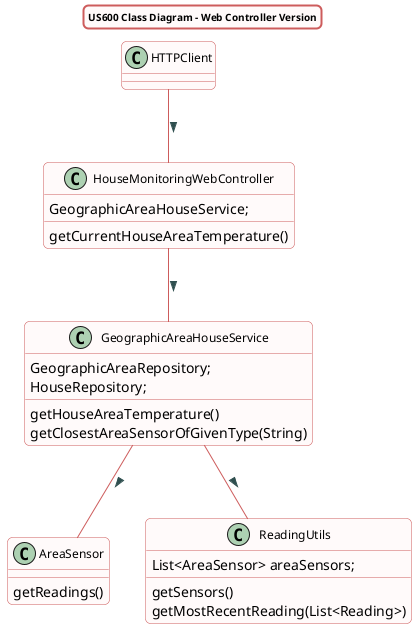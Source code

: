 @startuml
title US600 Class Diagram - Web Controller Version

skinparam titleBorderRoundCorner 10
skinparam titleBorderThickness 2
skinparam titleBorderColor indianred
skinparam titleBackgroundColor Snow
skinparam FontName quicksand
skinparam titleFontSize 10
skinparam roundcorner 10


skinparam class {
 BorderColor indianred
 BackgroundColor indianred
 BackgroundColor Snow
  roundcorner 10
  ArrowFontName Verdana
  ArrowColor indianred
  ArrowFontColor darkslategrey
  FontSize 12
}

HTTPClient -- HouseMonitoringWebController : >
HouseMonitoringWebController -- GeographicAreaHouseService : >
GeographicAreaHouseService -- AreaSensor : >
GeographicAreaHouseService -- ReadingUtils : >

class HouseMonitoringWebController {
GeographicAreaHouseService;
getCurrentHouseAreaTemperature()
}

class GeographicAreaHouseService{
GeographicAreaRepository;
HouseRepository;
getHouseAreaTemperature()
getClosestAreaSensorOfGivenType(String)
}

class ReadingUtils{
List<AreaSensor> areaSensors;
getSensors()
}

class AreaSensor{
getReadings()
}

class ReadingUtils{
getMostRecentReading(List<Reading>)
}

@enduml